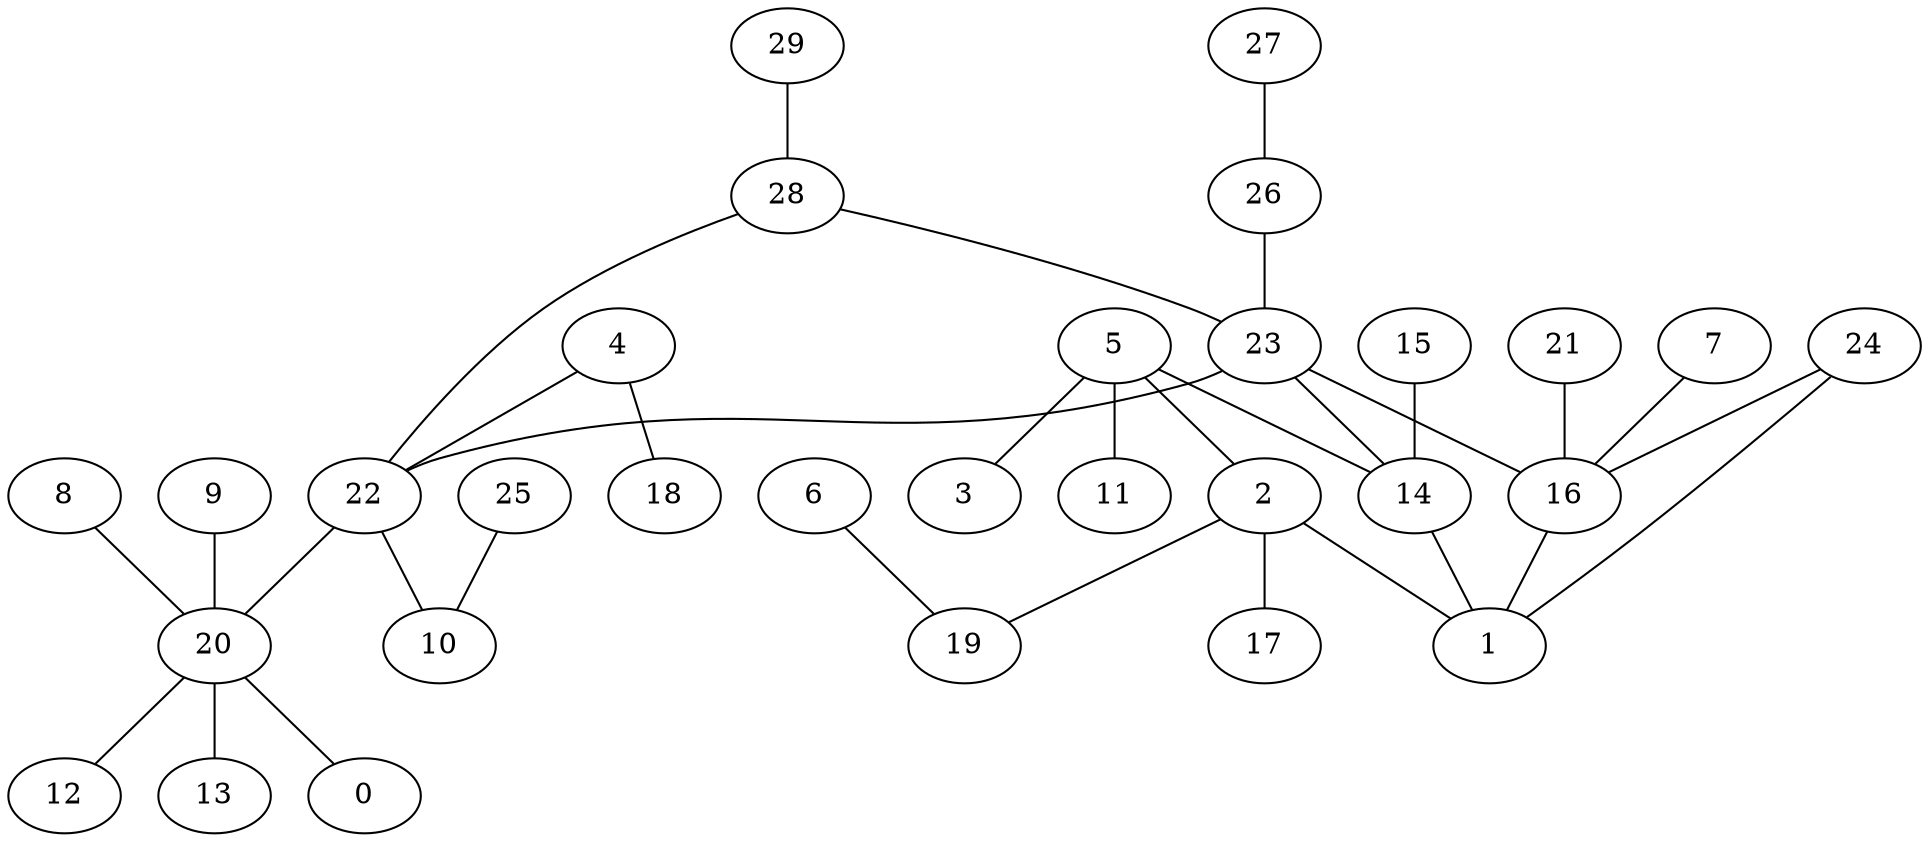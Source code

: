 digraph GG_graph {

subgraph G_graph {
edge [color = black]
"8" -> "20" [dir = none]
"26" -> "23" [dir = none]
"15" -> "14" [dir = none]
"29" -> "28" [dir = none]
"5" -> "3" [dir = none]
"5" -> "2" [dir = none]
"5" -> "11" [dir = none]
"5" -> "14" [dir = none]
"9" -> "20" [dir = none]
"22" -> "10" [dir = none]
"22" -> "20" [dir = none]
"28" -> "23" [dir = none]
"20" -> "12" [dir = none]
"20" -> "13" [dir = none]
"20" -> "0" [dir = none]
"21" -> "16" [dir = none]
"23" -> "14" [dir = none]
"23" -> "22" [dir = none]
"23" -> "16" [dir = none]
"6" -> "19" [dir = none]
"7" -> "16" [dir = none]
"27" -> "26" [dir = none]
"2" -> "17" [dir = none]
"2" -> "19" [dir = none]
"2" -> "1" [dir = none]
"25" -> "10" [dir = none]
"24" -> "1" [dir = none]
"4" -> "18" [dir = none]
"4" -> "22" [dir = none]
"14" -> "1" [dir = none]
"16" -> "1" [dir = none]
"24" -> "16" [dir = none]
"28" -> "22" [dir = none]
}

}
